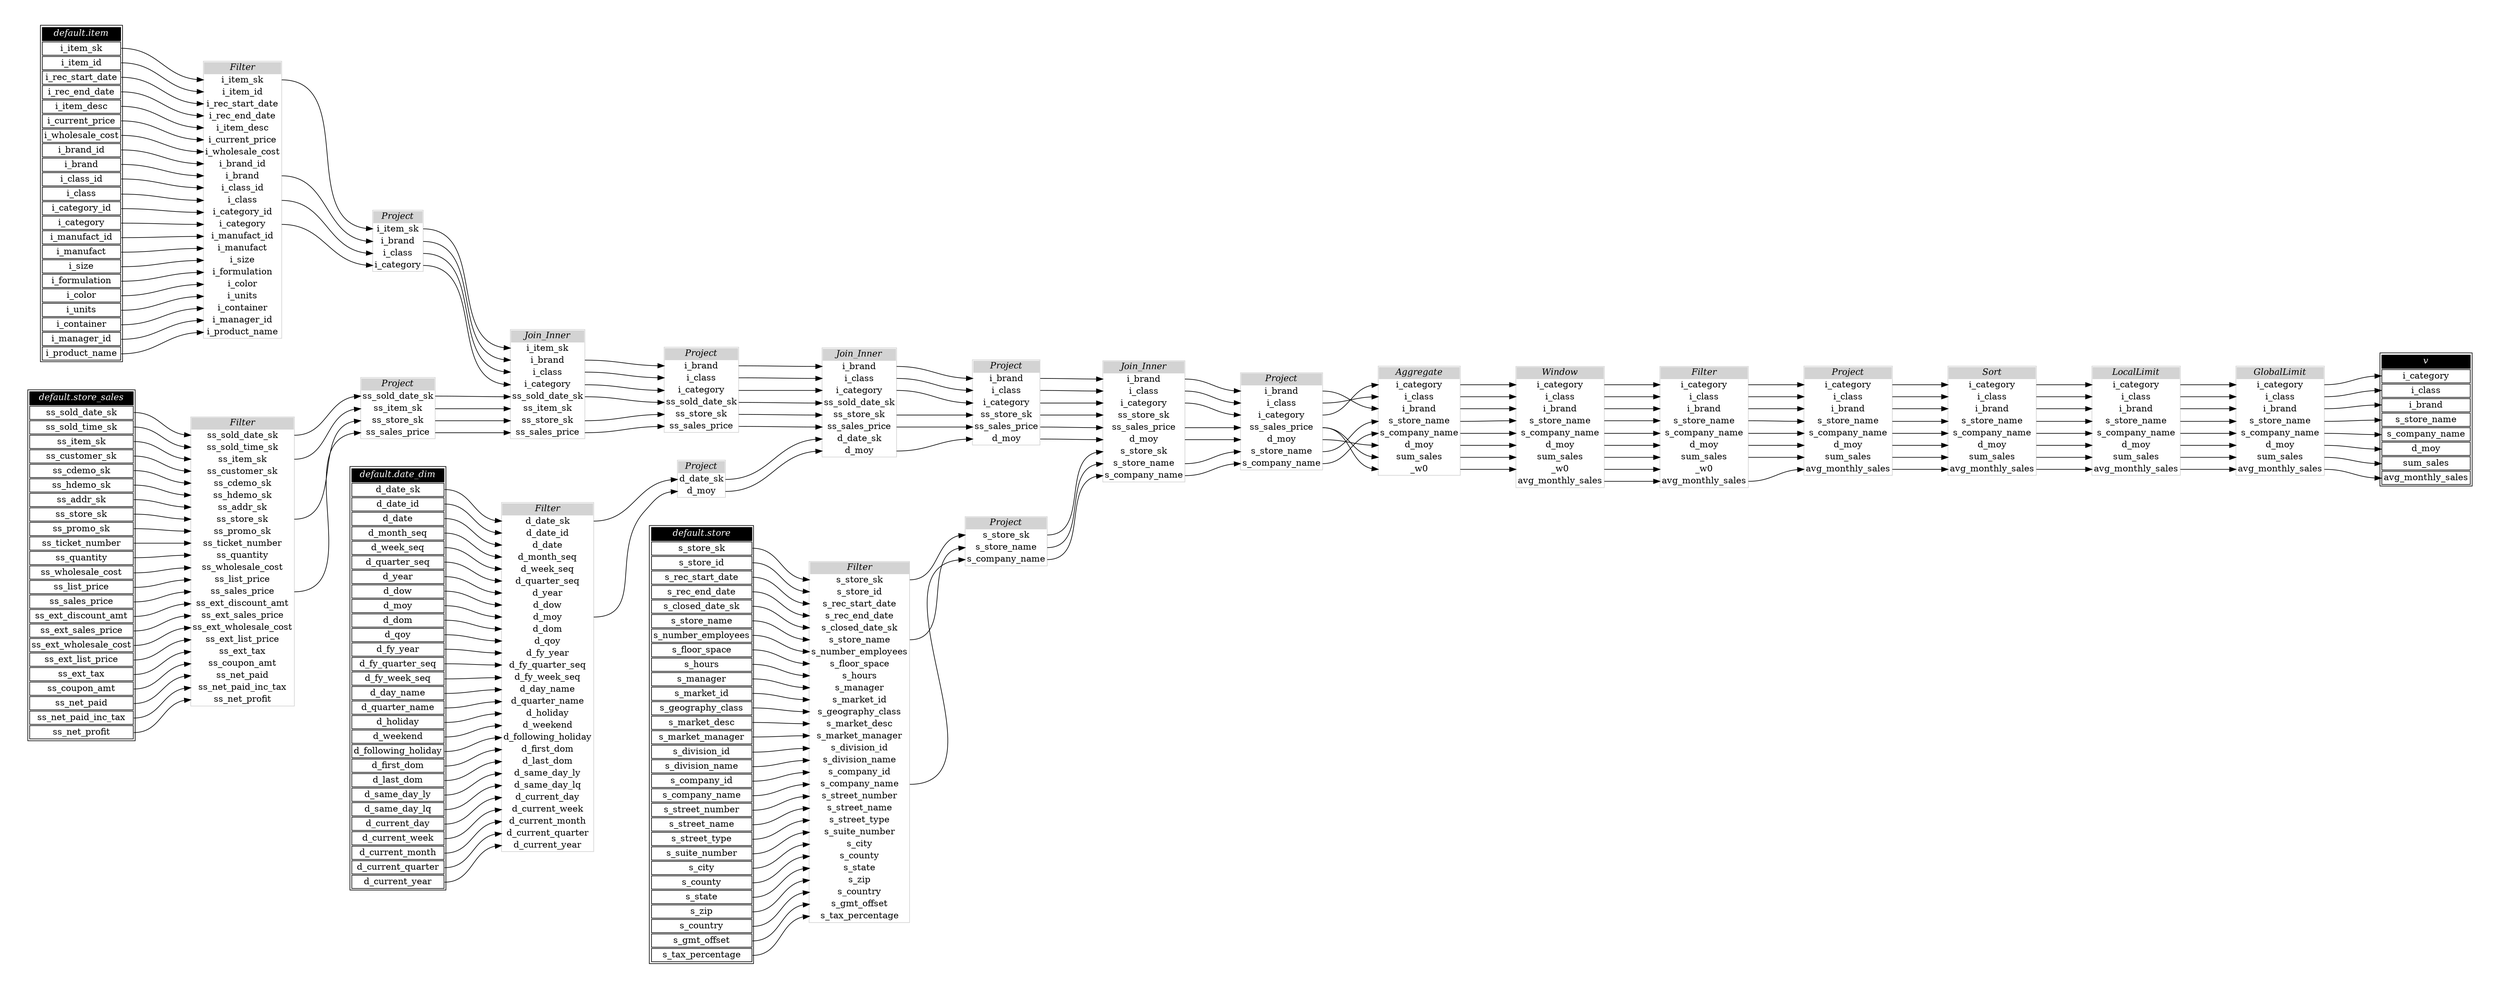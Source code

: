 // Automatically generated by TPCDSFlowTestSuite


digraph {
  graph [pad="0.5" nodesep="0.5" ranksep="1" fontname="Helvetica" rankdir=LR];
  node [shape=plaintext]

  
"Aggregate_4ecccc0" [label=<
<table color="lightgray" border="1" cellborder="0" cellspacing="0">
  <tr><td bgcolor="lightgray" port="nodeName"><i>Aggregate</i></td></tr>
  <tr><td port="0">i_category</td></tr>
<tr><td port="1">i_class</td></tr>
<tr><td port="2">i_brand</td></tr>
<tr><td port="3">s_store_name</td></tr>
<tr><td port="4">s_company_name</td></tr>
<tr><td port="5">d_moy</td></tr>
<tr><td port="6">sum_sales</td></tr>
<tr><td port="7">_w0</td></tr>
</table>>];
     

"Filter_160ff9d" [label=<
<table color="lightgray" border="1" cellborder="0" cellspacing="0">
  <tr><td bgcolor="lightgray" port="nodeName"><i>Filter</i></td></tr>
  <tr><td port="0">i_category</td></tr>
<tr><td port="1">i_class</td></tr>
<tr><td port="2">i_brand</td></tr>
<tr><td port="3">s_store_name</td></tr>
<tr><td port="4">s_company_name</td></tr>
<tr><td port="5">d_moy</td></tr>
<tr><td port="6">sum_sales</td></tr>
<tr><td port="7">_w0</td></tr>
<tr><td port="8">avg_monthly_sales</td></tr>
</table>>];
     

"Filter_2e265d1" [label=<
<table color="lightgray" border="1" cellborder="0" cellspacing="0">
  <tr><td bgcolor="lightgray" port="nodeName"><i>Filter</i></td></tr>
  <tr><td port="0">i_item_sk</td></tr>
<tr><td port="1">i_item_id</td></tr>
<tr><td port="2">i_rec_start_date</td></tr>
<tr><td port="3">i_rec_end_date</td></tr>
<tr><td port="4">i_item_desc</td></tr>
<tr><td port="5">i_current_price</td></tr>
<tr><td port="6">i_wholesale_cost</td></tr>
<tr><td port="7">i_brand_id</td></tr>
<tr><td port="8">i_brand</td></tr>
<tr><td port="9">i_class_id</td></tr>
<tr><td port="10">i_class</td></tr>
<tr><td port="11">i_category_id</td></tr>
<tr><td port="12">i_category</td></tr>
<tr><td port="13">i_manufact_id</td></tr>
<tr><td port="14">i_manufact</td></tr>
<tr><td port="15">i_size</td></tr>
<tr><td port="16">i_formulation</td></tr>
<tr><td port="17">i_color</td></tr>
<tr><td port="18">i_units</td></tr>
<tr><td port="19">i_container</td></tr>
<tr><td port="20">i_manager_id</td></tr>
<tr><td port="21">i_product_name</td></tr>
</table>>];
     

"Filter_3d8d90f" [label=<
<table color="lightgray" border="1" cellborder="0" cellspacing="0">
  <tr><td bgcolor="lightgray" port="nodeName"><i>Filter</i></td></tr>
  <tr><td port="0">ss_sold_date_sk</td></tr>
<tr><td port="1">ss_sold_time_sk</td></tr>
<tr><td port="2">ss_item_sk</td></tr>
<tr><td port="3">ss_customer_sk</td></tr>
<tr><td port="4">ss_cdemo_sk</td></tr>
<tr><td port="5">ss_hdemo_sk</td></tr>
<tr><td port="6">ss_addr_sk</td></tr>
<tr><td port="7">ss_store_sk</td></tr>
<tr><td port="8">ss_promo_sk</td></tr>
<tr><td port="9">ss_ticket_number</td></tr>
<tr><td port="10">ss_quantity</td></tr>
<tr><td port="11">ss_wholesale_cost</td></tr>
<tr><td port="12">ss_list_price</td></tr>
<tr><td port="13">ss_sales_price</td></tr>
<tr><td port="14">ss_ext_discount_amt</td></tr>
<tr><td port="15">ss_ext_sales_price</td></tr>
<tr><td port="16">ss_ext_wholesale_cost</td></tr>
<tr><td port="17">ss_ext_list_price</td></tr>
<tr><td port="18">ss_ext_tax</td></tr>
<tr><td port="19">ss_coupon_amt</td></tr>
<tr><td port="20">ss_net_paid</td></tr>
<tr><td port="21">ss_net_paid_inc_tax</td></tr>
<tr><td port="22">ss_net_profit</td></tr>
</table>>];
     

"Filter_88dc42c" [label=<
<table color="lightgray" border="1" cellborder="0" cellspacing="0">
  <tr><td bgcolor="lightgray" port="nodeName"><i>Filter</i></td></tr>
  <tr><td port="0">s_store_sk</td></tr>
<tr><td port="1">s_store_id</td></tr>
<tr><td port="2">s_rec_start_date</td></tr>
<tr><td port="3">s_rec_end_date</td></tr>
<tr><td port="4">s_closed_date_sk</td></tr>
<tr><td port="5">s_store_name</td></tr>
<tr><td port="6">s_number_employees</td></tr>
<tr><td port="7">s_floor_space</td></tr>
<tr><td port="8">s_hours</td></tr>
<tr><td port="9">s_manager</td></tr>
<tr><td port="10">s_market_id</td></tr>
<tr><td port="11">s_geography_class</td></tr>
<tr><td port="12">s_market_desc</td></tr>
<tr><td port="13">s_market_manager</td></tr>
<tr><td port="14">s_division_id</td></tr>
<tr><td port="15">s_division_name</td></tr>
<tr><td port="16">s_company_id</td></tr>
<tr><td port="17">s_company_name</td></tr>
<tr><td port="18">s_street_number</td></tr>
<tr><td port="19">s_street_name</td></tr>
<tr><td port="20">s_street_type</td></tr>
<tr><td port="21">s_suite_number</td></tr>
<tr><td port="22">s_city</td></tr>
<tr><td port="23">s_county</td></tr>
<tr><td port="24">s_state</td></tr>
<tr><td port="25">s_zip</td></tr>
<tr><td port="26">s_country</td></tr>
<tr><td port="27">s_gmt_offset</td></tr>
<tr><td port="28">s_tax_percentage</td></tr>
</table>>];
     

"Filter_f149628" [label=<
<table color="lightgray" border="1" cellborder="0" cellspacing="0">
  <tr><td bgcolor="lightgray" port="nodeName"><i>Filter</i></td></tr>
  <tr><td port="0">d_date_sk</td></tr>
<tr><td port="1">d_date_id</td></tr>
<tr><td port="2">d_date</td></tr>
<tr><td port="3">d_month_seq</td></tr>
<tr><td port="4">d_week_seq</td></tr>
<tr><td port="5">d_quarter_seq</td></tr>
<tr><td port="6">d_year</td></tr>
<tr><td port="7">d_dow</td></tr>
<tr><td port="8">d_moy</td></tr>
<tr><td port="9">d_dom</td></tr>
<tr><td port="10">d_qoy</td></tr>
<tr><td port="11">d_fy_year</td></tr>
<tr><td port="12">d_fy_quarter_seq</td></tr>
<tr><td port="13">d_fy_week_seq</td></tr>
<tr><td port="14">d_day_name</td></tr>
<tr><td port="15">d_quarter_name</td></tr>
<tr><td port="16">d_holiday</td></tr>
<tr><td port="17">d_weekend</td></tr>
<tr><td port="18">d_following_holiday</td></tr>
<tr><td port="19">d_first_dom</td></tr>
<tr><td port="20">d_last_dom</td></tr>
<tr><td port="21">d_same_day_ly</td></tr>
<tr><td port="22">d_same_day_lq</td></tr>
<tr><td port="23">d_current_day</td></tr>
<tr><td port="24">d_current_week</td></tr>
<tr><td port="25">d_current_month</td></tr>
<tr><td port="26">d_current_quarter</td></tr>
<tr><td port="27">d_current_year</td></tr>
</table>>];
     

"GlobalLimit_da3e94c" [label=<
<table color="lightgray" border="1" cellborder="0" cellspacing="0">
  <tr><td bgcolor="lightgray" port="nodeName"><i>GlobalLimit</i></td></tr>
  <tr><td port="0">i_category</td></tr>
<tr><td port="1">i_class</td></tr>
<tr><td port="2">i_brand</td></tr>
<tr><td port="3">s_store_name</td></tr>
<tr><td port="4">s_company_name</td></tr>
<tr><td port="5">d_moy</td></tr>
<tr><td port="6">sum_sales</td></tr>
<tr><td port="7">avg_monthly_sales</td></tr>
</table>>];
     

"Join_Inner_57ba7ba" [label=<
<table color="lightgray" border="1" cellborder="0" cellspacing="0">
  <tr><td bgcolor="lightgray" port="nodeName"><i>Join_Inner</i></td></tr>
  <tr><td port="0">i_brand</td></tr>
<tr><td port="1">i_class</td></tr>
<tr><td port="2">i_category</td></tr>
<tr><td port="3">ss_store_sk</td></tr>
<tr><td port="4">ss_sales_price</td></tr>
<tr><td port="5">d_moy</td></tr>
<tr><td port="6">s_store_sk</td></tr>
<tr><td port="7">s_store_name</td></tr>
<tr><td port="8">s_company_name</td></tr>
</table>>];
     

"Join_Inner_57faa7f" [label=<
<table color="lightgray" border="1" cellborder="0" cellspacing="0">
  <tr><td bgcolor="lightgray" port="nodeName"><i>Join_Inner</i></td></tr>
  <tr><td port="0">i_item_sk</td></tr>
<tr><td port="1">i_brand</td></tr>
<tr><td port="2">i_class</td></tr>
<tr><td port="3">i_category</td></tr>
<tr><td port="4">ss_sold_date_sk</td></tr>
<tr><td port="5">ss_item_sk</td></tr>
<tr><td port="6">ss_store_sk</td></tr>
<tr><td port="7">ss_sales_price</td></tr>
</table>>];
     

"Join_Inner_bd56af5" [label=<
<table color="lightgray" border="1" cellborder="0" cellspacing="0">
  <tr><td bgcolor="lightgray" port="nodeName"><i>Join_Inner</i></td></tr>
  <tr><td port="0">i_brand</td></tr>
<tr><td port="1">i_class</td></tr>
<tr><td port="2">i_category</td></tr>
<tr><td port="3">ss_sold_date_sk</td></tr>
<tr><td port="4">ss_store_sk</td></tr>
<tr><td port="5">ss_sales_price</td></tr>
<tr><td port="6">d_date_sk</td></tr>
<tr><td port="7">d_moy</td></tr>
</table>>];
     

"LocalLimit_b055106" [label=<
<table color="lightgray" border="1" cellborder="0" cellspacing="0">
  <tr><td bgcolor="lightgray" port="nodeName"><i>LocalLimit</i></td></tr>
  <tr><td port="0">i_category</td></tr>
<tr><td port="1">i_class</td></tr>
<tr><td port="2">i_brand</td></tr>
<tr><td port="3">s_store_name</td></tr>
<tr><td port="4">s_company_name</td></tr>
<tr><td port="5">d_moy</td></tr>
<tr><td port="6">sum_sales</td></tr>
<tr><td port="7">avg_monthly_sales</td></tr>
</table>>];
     

"Project_30382ec" [label=<
<table color="lightgray" border="1" cellborder="0" cellspacing="0">
  <tr><td bgcolor="lightgray" port="nodeName"><i>Project</i></td></tr>
  <tr><td port="0">ss_sold_date_sk</td></tr>
<tr><td port="1">ss_item_sk</td></tr>
<tr><td port="2">ss_store_sk</td></tr>
<tr><td port="3">ss_sales_price</td></tr>
</table>>];
     

"Project_4a92d6f" [label=<
<table color="lightgray" border="1" cellborder="0" cellspacing="0">
  <tr><td bgcolor="lightgray" port="nodeName"><i>Project</i></td></tr>
  <tr><td port="0">i_brand</td></tr>
<tr><td port="1">i_class</td></tr>
<tr><td port="2">i_category</td></tr>
<tr><td port="3">ss_sold_date_sk</td></tr>
<tr><td port="4">ss_store_sk</td></tr>
<tr><td port="5">ss_sales_price</td></tr>
</table>>];
     

"Project_7a11e5d" [label=<
<table color="lightgray" border="1" cellborder="0" cellspacing="0">
  <tr><td bgcolor="lightgray" port="nodeName"><i>Project</i></td></tr>
  <tr><td port="0">i_brand</td></tr>
<tr><td port="1">i_class</td></tr>
<tr><td port="2">i_category</td></tr>
<tr><td port="3">ss_store_sk</td></tr>
<tr><td port="4">ss_sales_price</td></tr>
<tr><td port="5">d_moy</td></tr>
</table>>];
     

"Project_7aed135" [label=<
<table color="lightgray" border="1" cellborder="0" cellspacing="0">
  <tr><td bgcolor="lightgray" port="nodeName"><i>Project</i></td></tr>
  <tr><td port="0">s_store_sk</td></tr>
<tr><td port="1">s_store_name</td></tr>
<tr><td port="2">s_company_name</td></tr>
</table>>];
     

"Project_8c94f5e" [label=<
<table color="lightgray" border="1" cellborder="0" cellspacing="0">
  <tr><td bgcolor="lightgray" port="nodeName"><i>Project</i></td></tr>
  <tr><td port="0">i_brand</td></tr>
<tr><td port="1">i_class</td></tr>
<tr><td port="2">i_category</td></tr>
<tr><td port="3">ss_sales_price</td></tr>
<tr><td port="4">d_moy</td></tr>
<tr><td port="5">s_store_name</td></tr>
<tr><td port="6">s_company_name</td></tr>
</table>>];
     

"Project_8fb8c63" [label=<
<table color="lightgray" border="1" cellborder="0" cellspacing="0">
  <tr><td bgcolor="lightgray" port="nodeName"><i>Project</i></td></tr>
  <tr><td port="0">i_category</td></tr>
<tr><td port="1">i_class</td></tr>
<tr><td port="2">i_brand</td></tr>
<tr><td port="3">s_store_name</td></tr>
<tr><td port="4">s_company_name</td></tr>
<tr><td port="5">d_moy</td></tr>
<tr><td port="6">sum_sales</td></tr>
<tr><td port="7">avg_monthly_sales</td></tr>
</table>>];
     

"Project_b7a8ec2" [label=<
<table color="lightgray" border="1" cellborder="0" cellspacing="0">
  <tr><td bgcolor="lightgray" port="nodeName"><i>Project</i></td></tr>
  <tr><td port="0">i_item_sk</td></tr>
<tr><td port="1">i_brand</td></tr>
<tr><td port="2">i_class</td></tr>
<tr><td port="3">i_category</td></tr>
</table>>];
     

"Project_e2e5a69" [label=<
<table color="lightgray" border="1" cellborder="0" cellspacing="0">
  <tr><td bgcolor="lightgray" port="nodeName"><i>Project</i></td></tr>
  <tr><td port="0">d_date_sk</td></tr>
<tr><td port="1">d_moy</td></tr>
</table>>];
     

"Sort_1c5b342" [label=<
<table color="lightgray" border="1" cellborder="0" cellspacing="0">
  <tr><td bgcolor="lightgray" port="nodeName"><i>Sort</i></td></tr>
  <tr><td port="0">i_category</td></tr>
<tr><td port="1">i_class</td></tr>
<tr><td port="2">i_brand</td></tr>
<tr><td port="3">s_store_name</td></tr>
<tr><td port="4">s_company_name</td></tr>
<tr><td port="5">d_moy</td></tr>
<tr><td port="6">sum_sales</td></tr>
<tr><td port="7">avg_monthly_sales</td></tr>
</table>>];
     

"Window_2b54a31" [label=<
<table color="lightgray" border="1" cellborder="0" cellspacing="0">
  <tr><td bgcolor="lightgray" port="nodeName"><i>Window</i></td></tr>
  <tr><td port="0">i_category</td></tr>
<tr><td port="1">i_class</td></tr>
<tr><td port="2">i_brand</td></tr>
<tr><td port="3">s_store_name</td></tr>
<tr><td port="4">s_company_name</td></tr>
<tr><td port="5">d_moy</td></tr>
<tr><td port="6">sum_sales</td></tr>
<tr><td port="7">_w0</td></tr>
<tr><td port="8">avg_monthly_sales</td></tr>
</table>>];
     

"default.date_dim" [color="black" label=<
<table>
  <tr><td bgcolor="black" port="nodeName"><i><font color="white">default.date_dim</font></i></td></tr>
  <tr><td port="0">d_date_sk</td></tr>
<tr><td port="1">d_date_id</td></tr>
<tr><td port="2">d_date</td></tr>
<tr><td port="3">d_month_seq</td></tr>
<tr><td port="4">d_week_seq</td></tr>
<tr><td port="5">d_quarter_seq</td></tr>
<tr><td port="6">d_year</td></tr>
<tr><td port="7">d_dow</td></tr>
<tr><td port="8">d_moy</td></tr>
<tr><td port="9">d_dom</td></tr>
<tr><td port="10">d_qoy</td></tr>
<tr><td port="11">d_fy_year</td></tr>
<tr><td port="12">d_fy_quarter_seq</td></tr>
<tr><td port="13">d_fy_week_seq</td></tr>
<tr><td port="14">d_day_name</td></tr>
<tr><td port="15">d_quarter_name</td></tr>
<tr><td port="16">d_holiday</td></tr>
<tr><td port="17">d_weekend</td></tr>
<tr><td port="18">d_following_holiday</td></tr>
<tr><td port="19">d_first_dom</td></tr>
<tr><td port="20">d_last_dom</td></tr>
<tr><td port="21">d_same_day_ly</td></tr>
<tr><td port="22">d_same_day_lq</td></tr>
<tr><td port="23">d_current_day</td></tr>
<tr><td port="24">d_current_week</td></tr>
<tr><td port="25">d_current_month</td></tr>
<tr><td port="26">d_current_quarter</td></tr>
<tr><td port="27">d_current_year</td></tr>
</table>>];
     

"default.item" [color="black" label=<
<table>
  <tr><td bgcolor="black" port="nodeName"><i><font color="white">default.item</font></i></td></tr>
  <tr><td port="0">i_item_sk</td></tr>
<tr><td port="1">i_item_id</td></tr>
<tr><td port="2">i_rec_start_date</td></tr>
<tr><td port="3">i_rec_end_date</td></tr>
<tr><td port="4">i_item_desc</td></tr>
<tr><td port="5">i_current_price</td></tr>
<tr><td port="6">i_wholesale_cost</td></tr>
<tr><td port="7">i_brand_id</td></tr>
<tr><td port="8">i_brand</td></tr>
<tr><td port="9">i_class_id</td></tr>
<tr><td port="10">i_class</td></tr>
<tr><td port="11">i_category_id</td></tr>
<tr><td port="12">i_category</td></tr>
<tr><td port="13">i_manufact_id</td></tr>
<tr><td port="14">i_manufact</td></tr>
<tr><td port="15">i_size</td></tr>
<tr><td port="16">i_formulation</td></tr>
<tr><td port="17">i_color</td></tr>
<tr><td port="18">i_units</td></tr>
<tr><td port="19">i_container</td></tr>
<tr><td port="20">i_manager_id</td></tr>
<tr><td port="21">i_product_name</td></tr>
</table>>];
     

"default.store" [color="black" label=<
<table>
  <tr><td bgcolor="black" port="nodeName"><i><font color="white">default.store</font></i></td></tr>
  <tr><td port="0">s_store_sk</td></tr>
<tr><td port="1">s_store_id</td></tr>
<tr><td port="2">s_rec_start_date</td></tr>
<tr><td port="3">s_rec_end_date</td></tr>
<tr><td port="4">s_closed_date_sk</td></tr>
<tr><td port="5">s_store_name</td></tr>
<tr><td port="6">s_number_employees</td></tr>
<tr><td port="7">s_floor_space</td></tr>
<tr><td port="8">s_hours</td></tr>
<tr><td port="9">s_manager</td></tr>
<tr><td port="10">s_market_id</td></tr>
<tr><td port="11">s_geography_class</td></tr>
<tr><td port="12">s_market_desc</td></tr>
<tr><td port="13">s_market_manager</td></tr>
<tr><td port="14">s_division_id</td></tr>
<tr><td port="15">s_division_name</td></tr>
<tr><td port="16">s_company_id</td></tr>
<tr><td port="17">s_company_name</td></tr>
<tr><td port="18">s_street_number</td></tr>
<tr><td port="19">s_street_name</td></tr>
<tr><td port="20">s_street_type</td></tr>
<tr><td port="21">s_suite_number</td></tr>
<tr><td port="22">s_city</td></tr>
<tr><td port="23">s_county</td></tr>
<tr><td port="24">s_state</td></tr>
<tr><td port="25">s_zip</td></tr>
<tr><td port="26">s_country</td></tr>
<tr><td port="27">s_gmt_offset</td></tr>
<tr><td port="28">s_tax_percentage</td></tr>
</table>>];
     

"default.store_sales" [color="black" label=<
<table>
  <tr><td bgcolor="black" port="nodeName"><i><font color="white">default.store_sales</font></i></td></tr>
  <tr><td port="0">ss_sold_date_sk</td></tr>
<tr><td port="1">ss_sold_time_sk</td></tr>
<tr><td port="2">ss_item_sk</td></tr>
<tr><td port="3">ss_customer_sk</td></tr>
<tr><td port="4">ss_cdemo_sk</td></tr>
<tr><td port="5">ss_hdemo_sk</td></tr>
<tr><td port="6">ss_addr_sk</td></tr>
<tr><td port="7">ss_store_sk</td></tr>
<tr><td port="8">ss_promo_sk</td></tr>
<tr><td port="9">ss_ticket_number</td></tr>
<tr><td port="10">ss_quantity</td></tr>
<tr><td port="11">ss_wholesale_cost</td></tr>
<tr><td port="12">ss_list_price</td></tr>
<tr><td port="13">ss_sales_price</td></tr>
<tr><td port="14">ss_ext_discount_amt</td></tr>
<tr><td port="15">ss_ext_sales_price</td></tr>
<tr><td port="16">ss_ext_wholesale_cost</td></tr>
<tr><td port="17">ss_ext_list_price</td></tr>
<tr><td port="18">ss_ext_tax</td></tr>
<tr><td port="19">ss_coupon_amt</td></tr>
<tr><td port="20">ss_net_paid</td></tr>
<tr><td port="21">ss_net_paid_inc_tax</td></tr>
<tr><td port="22">ss_net_profit</td></tr>
</table>>];
     

"v" [color="black" label=<
<table>
  <tr><td bgcolor="black" port="nodeName"><i><font color="white">v</font></i></td></tr>
  <tr><td port="0">i_category</td></tr>
<tr><td port="1">i_class</td></tr>
<tr><td port="2">i_brand</td></tr>
<tr><td port="3">s_store_name</td></tr>
<tr><td port="4">s_company_name</td></tr>
<tr><td port="5">d_moy</td></tr>
<tr><td port="6">sum_sales</td></tr>
<tr><td port="7">avg_monthly_sales</td></tr>
</table>>];
     
  "Aggregate_4ecccc0":0 -> "Window_2b54a31":0;
"Aggregate_4ecccc0":1 -> "Window_2b54a31":1;
"Aggregate_4ecccc0":2 -> "Window_2b54a31":2;
"Aggregate_4ecccc0":3 -> "Window_2b54a31":3;
"Aggregate_4ecccc0":4 -> "Window_2b54a31":4;
"Aggregate_4ecccc0":5 -> "Window_2b54a31":5;
"Aggregate_4ecccc0":6 -> "Window_2b54a31":6;
"Aggregate_4ecccc0":7 -> "Window_2b54a31":7;
"Filter_160ff9d":0 -> "Project_8fb8c63":0;
"Filter_160ff9d":1 -> "Project_8fb8c63":1;
"Filter_160ff9d":2 -> "Project_8fb8c63":2;
"Filter_160ff9d":3 -> "Project_8fb8c63":3;
"Filter_160ff9d":4 -> "Project_8fb8c63":4;
"Filter_160ff9d":5 -> "Project_8fb8c63":5;
"Filter_160ff9d":6 -> "Project_8fb8c63":6;
"Filter_160ff9d":8 -> "Project_8fb8c63":7;
"Filter_2e265d1":0 -> "Project_b7a8ec2":0;
"Filter_2e265d1":10 -> "Project_b7a8ec2":2;
"Filter_2e265d1":12 -> "Project_b7a8ec2":3;
"Filter_2e265d1":8 -> "Project_b7a8ec2":1;
"Filter_3d8d90f":0 -> "Project_30382ec":0;
"Filter_3d8d90f":13 -> "Project_30382ec":3;
"Filter_3d8d90f":2 -> "Project_30382ec":1;
"Filter_3d8d90f":7 -> "Project_30382ec":2;
"Filter_88dc42c":0 -> "Project_7aed135":0;
"Filter_88dc42c":17 -> "Project_7aed135":2;
"Filter_88dc42c":5 -> "Project_7aed135":1;
"Filter_f149628":0 -> "Project_e2e5a69":0;
"Filter_f149628":8 -> "Project_e2e5a69":1;
"GlobalLimit_da3e94c":0 -> "v":0;
"GlobalLimit_da3e94c":1 -> "v":1;
"GlobalLimit_da3e94c":2 -> "v":2;
"GlobalLimit_da3e94c":3 -> "v":3;
"GlobalLimit_da3e94c":4 -> "v":4;
"GlobalLimit_da3e94c":5 -> "v":5;
"GlobalLimit_da3e94c":6 -> "v":6;
"GlobalLimit_da3e94c":7 -> "v":7;
"Join_Inner_57ba7ba":0 -> "Project_8c94f5e":0;
"Join_Inner_57ba7ba":1 -> "Project_8c94f5e":1;
"Join_Inner_57ba7ba":2 -> "Project_8c94f5e":2;
"Join_Inner_57ba7ba":4 -> "Project_8c94f5e":3;
"Join_Inner_57ba7ba":5 -> "Project_8c94f5e":4;
"Join_Inner_57ba7ba":7 -> "Project_8c94f5e":5;
"Join_Inner_57ba7ba":8 -> "Project_8c94f5e":6;
"Join_Inner_57faa7f":1 -> "Project_4a92d6f":0;
"Join_Inner_57faa7f":2 -> "Project_4a92d6f":1;
"Join_Inner_57faa7f":3 -> "Project_4a92d6f":2;
"Join_Inner_57faa7f":4 -> "Project_4a92d6f":3;
"Join_Inner_57faa7f":6 -> "Project_4a92d6f":4;
"Join_Inner_57faa7f":7 -> "Project_4a92d6f":5;
"Join_Inner_bd56af5":0 -> "Project_7a11e5d":0;
"Join_Inner_bd56af5":1 -> "Project_7a11e5d":1;
"Join_Inner_bd56af5":2 -> "Project_7a11e5d":2;
"Join_Inner_bd56af5":4 -> "Project_7a11e5d":3;
"Join_Inner_bd56af5":5 -> "Project_7a11e5d":4;
"Join_Inner_bd56af5":7 -> "Project_7a11e5d":5;
"LocalLimit_b055106":0 -> "GlobalLimit_da3e94c":0;
"LocalLimit_b055106":1 -> "GlobalLimit_da3e94c":1;
"LocalLimit_b055106":2 -> "GlobalLimit_da3e94c":2;
"LocalLimit_b055106":3 -> "GlobalLimit_da3e94c":3;
"LocalLimit_b055106":4 -> "GlobalLimit_da3e94c":4;
"LocalLimit_b055106":5 -> "GlobalLimit_da3e94c":5;
"LocalLimit_b055106":6 -> "GlobalLimit_da3e94c":6;
"LocalLimit_b055106":7 -> "GlobalLimit_da3e94c":7;
"Project_30382ec":0 -> "Join_Inner_57faa7f":4;
"Project_30382ec":1 -> "Join_Inner_57faa7f":5;
"Project_30382ec":2 -> "Join_Inner_57faa7f":6;
"Project_30382ec":3 -> "Join_Inner_57faa7f":7;
"Project_4a92d6f":0 -> "Join_Inner_bd56af5":0;
"Project_4a92d6f":1 -> "Join_Inner_bd56af5":1;
"Project_4a92d6f":2 -> "Join_Inner_bd56af5":2;
"Project_4a92d6f":3 -> "Join_Inner_bd56af5":3;
"Project_4a92d6f":4 -> "Join_Inner_bd56af5":4;
"Project_4a92d6f":5 -> "Join_Inner_bd56af5":5;
"Project_7a11e5d":0 -> "Join_Inner_57ba7ba":0;
"Project_7a11e5d":1 -> "Join_Inner_57ba7ba":1;
"Project_7a11e5d":2 -> "Join_Inner_57ba7ba":2;
"Project_7a11e5d":3 -> "Join_Inner_57ba7ba":3;
"Project_7a11e5d":4 -> "Join_Inner_57ba7ba":4;
"Project_7a11e5d":5 -> "Join_Inner_57ba7ba":5;
"Project_7aed135":0 -> "Join_Inner_57ba7ba":6;
"Project_7aed135":1 -> "Join_Inner_57ba7ba":7;
"Project_7aed135":2 -> "Join_Inner_57ba7ba":8;
"Project_8c94f5e":0 -> "Aggregate_4ecccc0":2;
"Project_8c94f5e":1 -> "Aggregate_4ecccc0":1;
"Project_8c94f5e":2 -> "Aggregate_4ecccc0":0;
"Project_8c94f5e":3 -> "Aggregate_4ecccc0":6;
"Project_8c94f5e":3 -> "Aggregate_4ecccc0":7;
"Project_8c94f5e":4 -> "Aggregate_4ecccc0":5;
"Project_8c94f5e":5 -> "Aggregate_4ecccc0":3;
"Project_8c94f5e":6 -> "Aggregate_4ecccc0":4;
"Project_8fb8c63":0 -> "Sort_1c5b342":0;
"Project_8fb8c63":1 -> "Sort_1c5b342":1;
"Project_8fb8c63":2 -> "Sort_1c5b342":2;
"Project_8fb8c63":3 -> "Sort_1c5b342":3;
"Project_8fb8c63":4 -> "Sort_1c5b342":4;
"Project_8fb8c63":5 -> "Sort_1c5b342":5;
"Project_8fb8c63":6 -> "Sort_1c5b342":6;
"Project_8fb8c63":7 -> "Sort_1c5b342":7;
"Project_b7a8ec2":0 -> "Join_Inner_57faa7f":0;
"Project_b7a8ec2":1 -> "Join_Inner_57faa7f":1;
"Project_b7a8ec2":2 -> "Join_Inner_57faa7f":2;
"Project_b7a8ec2":3 -> "Join_Inner_57faa7f":3;
"Project_e2e5a69":0 -> "Join_Inner_bd56af5":6;
"Project_e2e5a69":1 -> "Join_Inner_bd56af5":7;
"Sort_1c5b342":0 -> "LocalLimit_b055106":0;
"Sort_1c5b342":1 -> "LocalLimit_b055106":1;
"Sort_1c5b342":2 -> "LocalLimit_b055106":2;
"Sort_1c5b342":3 -> "LocalLimit_b055106":3;
"Sort_1c5b342":4 -> "LocalLimit_b055106":4;
"Sort_1c5b342":5 -> "LocalLimit_b055106":5;
"Sort_1c5b342":6 -> "LocalLimit_b055106":6;
"Sort_1c5b342":7 -> "LocalLimit_b055106":7;
"Window_2b54a31":0 -> "Filter_160ff9d":0;
"Window_2b54a31":1 -> "Filter_160ff9d":1;
"Window_2b54a31":2 -> "Filter_160ff9d":2;
"Window_2b54a31":3 -> "Filter_160ff9d":3;
"Window_2b54a31":4 -> "Filter_160ff9d":4;
"Window_2b54a31":5 -> "Filter_160ff9d":5;
"Window_2b54a31":6 -> "Filter_160ff9d":6;
"Window_2b54a31":7 -> "Filter_160ff9d":7;
"Window_2b54a31":8 -> "Filter_160ff9d":8;
"default.date_dim":0 -> "Filter_f149628":0;
"default.date_dim":1 -> "Filter_f149628":1;
"default.date_dim":10 -> "Filter_f149628":10;
"default.date_dim":11 -> "Filter_f149628":11;
"default.date_dim":12 -> "Filter_f149628":12;
"default.date_dim":13 -> "Filter_f149628":13;
"default.date_dim":14 -> "Filter_f149628":14;
"default.date_dim":15 -> "Filter_f149628":15;
"default.date_dim":16 -> "Filter_f149628":16;
"default.date_dim":17 -> "Filter_f149628":17;
"default.date_dim":18 -> "Filter_f149628":18;
"default.date_dim":19 -> "Filter_f149628":19;
"default.date_dim":2 -> "Filter_f149628":2;
"default.date_dim":20 -> "Filter_f149628":20;
"default.date_dim":21 -> "Filter_f149628":21;
"default.date_dim":22 -> "Filter_f149628":22;
"default.date_dim":23 -> "Filter_f149628":23;
"default.date_dim":24 -> "Filter_f149628":24;
"default.date_dim":25 -> "Filter_f149628":25;
"default.date_dim":26 -> "Filter_f149628":26;
"default.date_dim":27 -> "Filter_f149628":27;
"default.date_dim":3 -> "Filter_f149628":3;
"default.date_dim":4 -> "Filter_f149628":4;
"default.date_dim":5 -> "Filter_f149628":5;
"default.date_dim":6 -> "Filter_f149628":6;
"default.date_dim":7 -> "Filter_f149628":7;
"default.date_dim":8 -> "Filter_f149628":8;
"default.date_dim":9 -> "Filter_f149628":9;
"default.item":0 -> "Filter_2e265d1":0;
"default.item":1 -> "Filter_2e265d1":1;
"default.item":10 -> "Filter_2e265d1":10;
"default.item":11 -> "Filter_2e265d1":11;
"default.item":12 -> "Filter_2e265d1":12;
"default.item":13 -> "Filter_2e265d1":13;
"default.item":14 -> "Filter_2e265d1":14;
"default.item":15 -> "Filter_2e265d1":15;
"default.item":16 -> "Filter_2e265d1":16;
"default.item":17 -> "Filter_2e265d1":17;
"default.item":18 -> "Filter_2e265d1":18;
"default.item":19 -> "Filter_2e265d1":19;
"default.item":2 -> "Filter_2e265d1":2;
"default.item":20 -> "Filter_2e265d1":20;
"default.item":21 -> "Filter_2e265d1":21;
"default.item":3 -> "Filter_2e265d1":3;
"default.item":4 -> "Filter_2e265d1":4;
"default.item":5 -> "Filter_2e265d1":5;
"default.item":6 -> "Filter_2e265d1":6;
"default.item":7 -> "Filter_2e265d1":7;
"default.item":8 -> "Filter_2e265d1":8;
"default.item":9 -> "Filter_2e265d1":9;
"default.store":0 -> "Filter_88dc42c":0;
"default.store":1 -> "Filter_88dc42c":1;
"default.store":10 -> "Filter_88dc42c":10;
"default.store":11 -> "Filter_88dc42c":11;
"default.store":12 -> "Filter_88dc42c":12;
"default.store":13 -> "Filter_88dc42c":13;
"default.store":14 -> "Filter_88dc42c":14;
"default.store":15 -> "Filter_88dc42c":15;
"default.store":16 -> "Filter_88dc42c":16;
"default.store":17 -> "Filter_88dc42c":17;
"default.store":18 -> "Filter_88dc42c":18;
"default.store":19 -> "Filter_88dc42c":19;
"default.store":2 -> "Filter_88dc42c":2;
"default.store":20 -> "Filter_88dc42c":20;
"default.store":21 -> "Filter_88dc42c":21;
"default.store":22 -> "Filter_88dc42c":22;
"default.store":23 -> "Filter_88dc42c":23;
"default.store":24 -> "Filter_88dc42c":24;
"default.store":25 -> "Filter_88dc42c":25;
"default.store":26 -> "Filter_88dc42c":26;
"default.store":27 -> "Filter_88dc42c":27;
"default.store":28 -> "Filter_88dc42c":28;
"default.store":3 -> "Filter_88dc42c":3;
"default.store":4 -> "Filter_88dc42c":4;
"default.store":5 -> "Filter_88dc42c":5;
"default.store":6 -> "Filter_88dc42c":6;
"default.store":7 -> "Filter_88dc42c":7;
"default.store":8 -> "Filter_88dc42c":8;
"default.store":9 -> "Filter_88dc42c":9;
"default.store_sales":0 -> "Filter_3d8d90f":0;
"default.store_sales":1 -> "Filter_3d8d90f":1;
"default.store_sales":10 -> "Filter_3d8d90f":10;
"default.store_sales":11 -> "Filter_3d8d90f":11;
"default.store_sales":12 -> "Filter_3d8d90f":12;
"default.store_sales":13 -> "Filter_3d8d90f":13;
"default.store_sales":14 -> "Filter_3d8d90f":14;
"default.store_sales":15 -> "Filter_3d8d90f":15;
"default.store_sales":16 -> "Filter_3d8d90f":16;
"default.store_sales":17 -> "Filter_3d8d90f":17;
"default.store_sales":18 -> "Filter_3d8d90f":18;
"default.store_sales":19 -> "Filter_3d8d90f":19;
"default.store_sales":2 -> "Filter_3d8d90f":2;
"default.store_sales":20 -> "Filter_3d8d90f":20;
"default.store_sales":21 -> "Filter_3d8d90f":21;
"default.store_sales":22 -> "Filter_3d8d90f":22;
"default.store_sales":3 -> "Filter_3d8d90f":3;
"default.store_sales":4 -> "Filter_3d8d90f":4;
"default.store_sales":5 -> "Filter_3d8d90f":5;
"default.store_sales":6 -> "Filter_3d8d90f":6;
"default.store_sales":7 -> "Filter_3d8d90f":7;
"default.store_sales":8 -> "Filter_3d8d90f":8;
"default.store_sales":9 -> "Filter_3d8d90f":9;
}
       